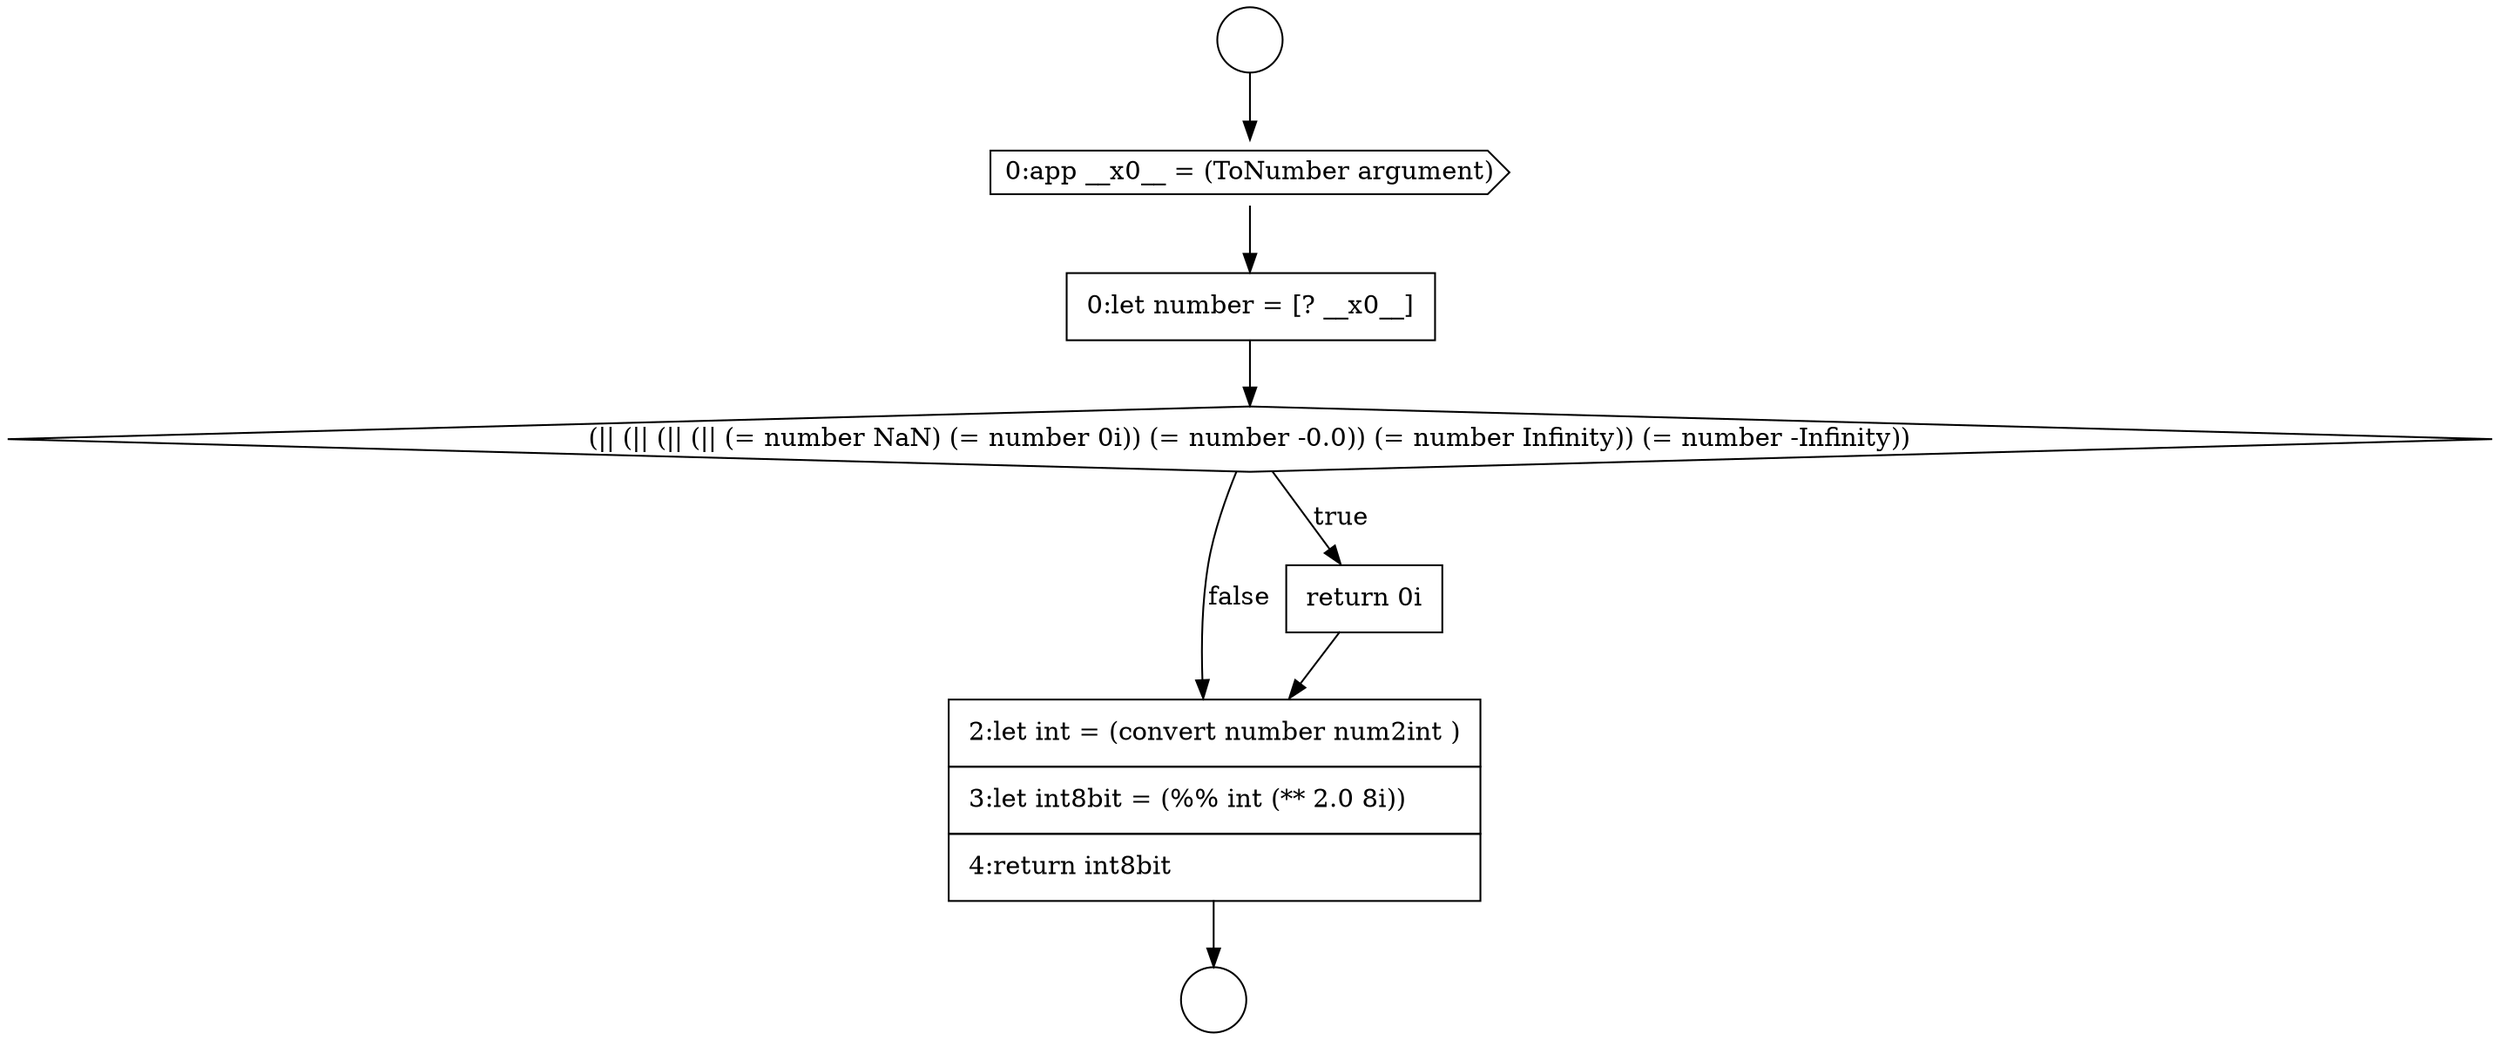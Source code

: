 digraph {
  node392 [shape=circle label=" " color="black" fillcolor="white" style=filled]
  node393 [shape=circle label=" " color="black" fillcolor="white" style=filled]
  node398 [shape=none, margin=0, label=<<font color="black">
    <table border="0" cellborder="1" cellspacing="0" cellpadding="10">
      <tr><td align="left">2:let int = (convert number num2int )</td></tr>
      <tr><td align="left">3:let int8bit = (%% int (** 2.0 8i))</td></tr>
      <tr><td align="left">4:return int8bit</td></tr>
    </table>
  </font>> color="black" fillcolor="white" style=filled]
  node394 [shape=cds, label=<<font color="black">0:app __x0__ = (ToNumber argument)</font>> color="black" fillcolor="white" style=filled]
  node395 [shape=none, margin=0, label=<<font color="black">
    <table border="0" cellborder="1" cellspacing="0" cellpadding="10">
      <tr><td align="left">0:let number = [? __x0__]</td></tr>
    </table>
  </font>> color="black" fillcolor="white" style=filled]
  node397 [shape=none, margin=0, label=<<font color="black">
    <table border="0" cellborder="1" cellspacing="0" cellpadding="10">
      <tr><td align="left">return 0i</td></tr>
    </table>
  </font>> color="black" fillcolor="white" style=filled]
  node396 [shape=diamond, label=<<font color="black">(|| (|| (|| (|| (= number NaN) (= number 0i)) (= number -0.0)) (= number Infinity)) (= number -Infinity))</font>> color="black" fillcolor="white" style=filled]
  node395 -> node396 [ color="black"]
  node397 -> node398 [ color="black"]
  node394 -> node395 [ color="black"]
  node398 -> node393 [ color="black"]
  node396 -> node397 [label=<<font color="black">true</font>> color="black"]
  node396 -> node398 [label=<<font color="black">false</font>> color="black"]
  node392 -> node394 [ color="black"]
}
